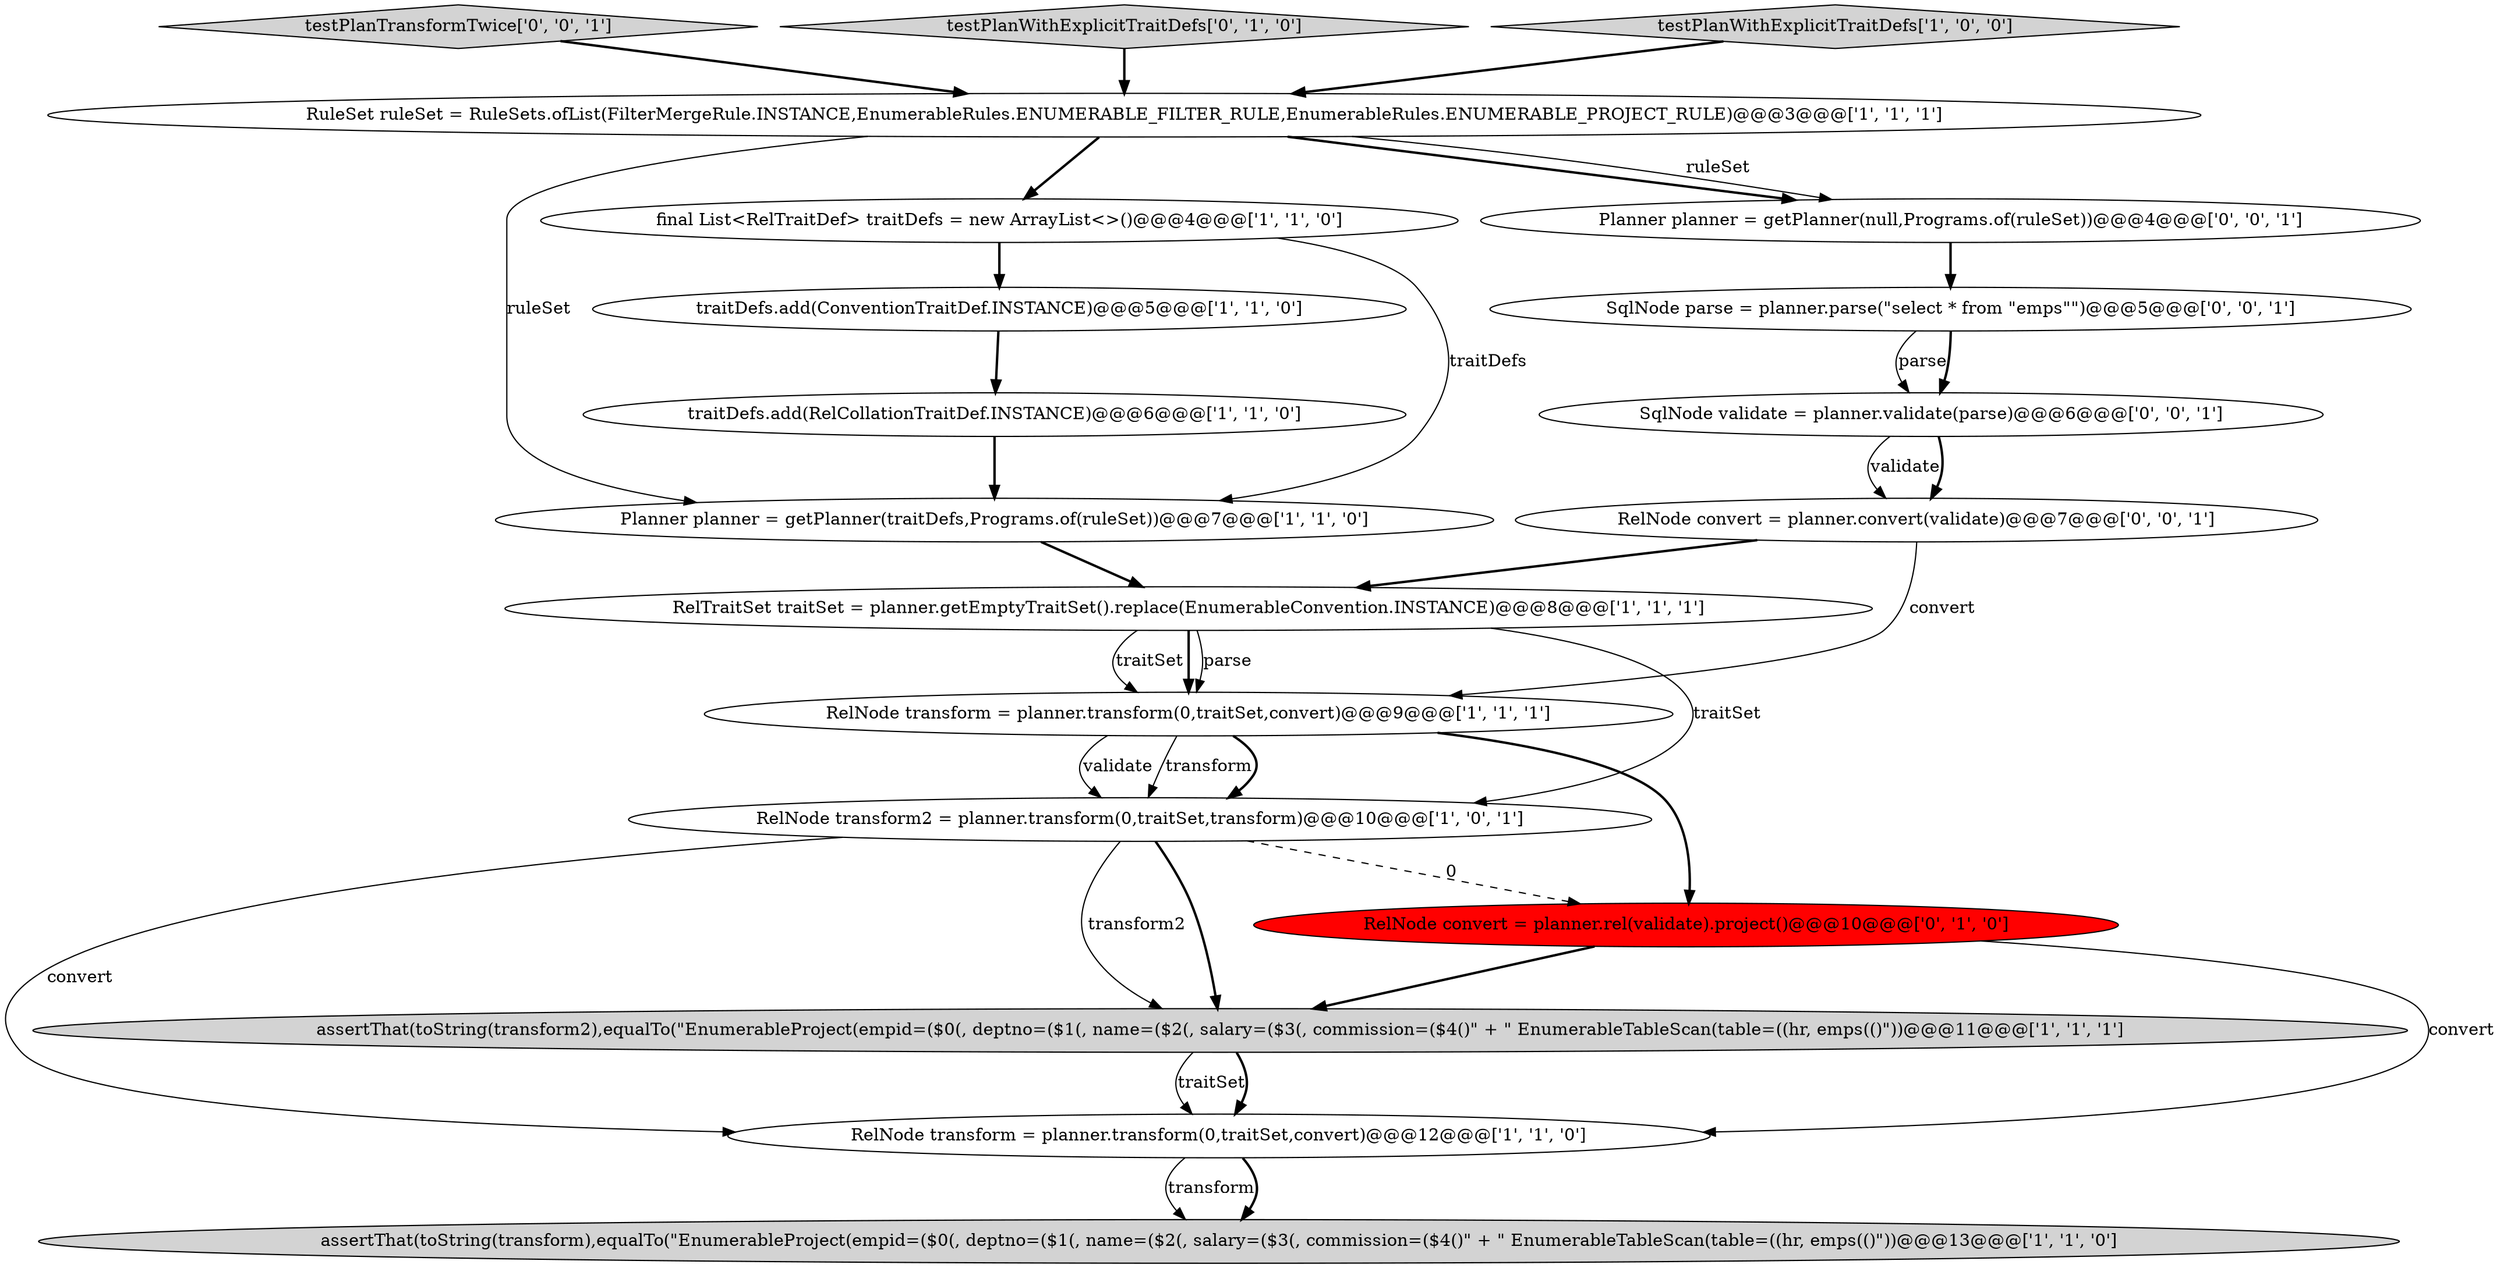 digraph {
12 [style = filled, label = "RelNode convert = planner.rel(validate).project()@@@10@@@['0', '1', '0']", fillcolor = red, shape = ellipse image = "AAA1AAABBB2BBB"];
0 [style = filled, label = "assertThat(toString(transform),equalTo(\"EnumerableProject(empid=($0(, deptno=($1(, name=($2(, salary=($3(, commission=($4()\" + \" EnumerableTableScan(table=((hr, emps(()\"))@@@13@@@['1', '1', '0']", fillcolor = lightgray, shape = ellipse image = "AAA0AAABBB1BBB"];
7 [style = filled, label = "RelNode transform2 = planner.transform(0,traitSet,transform)@@@10@@@['1', '0', '1']", fillcolor = white, shape = ellipse image = "AAA0AAABBB1BBB"];
11 [style = filled, label = "RelTraitSet traitSet = planner.getEmptyTraitSet().replace(EnumerableConvention.INSTANCE)@@@8@@@['1', '1', '1']", fillcolor = white, shape = ellipse image = "AAA0AAABBB1BBB"];
8 [style = filled, label = "final List<RelTraitDef> traitDefs = new ArrayList<>()@@@4@@@['1', '1', '0']", fillcolor = white, shape = ellipse image = "AAA0AAABBB1BBB"];
9 [style = filled, label = "Planner planner = getPlanner(traitDefs,Programs.of(ruleSet))@@@7@@@['1', '1', '0']", fillcolor = white, shape = ellipse image = "AAA0AAABBB1BBB"];
16 [style = filled, label = "testPlanTransformTwice['0', '0', '1']", fillcolor = lightgray, shape = diamond image = "AAA0AAABBB3BBB"];
17 [style = filled, label = "SqlNode parse = planner.parse(\"select * from \"emps\"\")@@@5@@@['0', '0', '1']", fillcolor = white, shape = ellipse image = "AAA0AAABBB3BBB"];
1 [style = filled, label = "RuleSet ruleSet = RuleSets.ofList(FilterMergeRule.INSTANCE,EnumerableRules.ENUMERABLE_FILTER_RULE,EnumerableRules.ENUMERABLE_PROJECT_RULE)@@@3@@@['1', '1', '1']", fillcolor = white, shape = ellipse image = "AAA0AAABBB1BBB"];
3 [style = filled, label = "RelNode transform = planner.transform(0,traitSet,convert)@@@9@@@['1', '1', '1']", fillcolor = white, shape = ellipse image = "AAA0AAABBB1BBB"];
10 [style = filled, label = "traitDefs.add(RelCollationTraitDef.INSTANCE)@@@6@@@['1', '1', '0']", fillcolor = white, shape = ellipse image = "AAA0AAABBB1BBB"];
15 [style = filled, label = "Planner planner = getPlanner(null,Programs.of(ruleSet))@@@4@@@['0', '0', '1']", fillcolor = white, shape = ellipse image = "AAA0AAABBB3BBB"];
5 [style = filled, label = "RelNode transform = planner.transform(0,traitSet,convert)@@@12@@@['1', '1', '0']", fillcolor = white, shape = ellipse image = "AAA0AAABBB1BBB"];
4 [style = filled, label = "assertThat(toString(transform2),equalTo(\"EnumerableProject(empid=($0(, deptno=($1(, name=($2(, salary=($3(, commission=($4()\" + \" EnumerableTableScan(table=((hr, emps(()\"))@@@11@@@['1', '1', '1']", fillcolor = lightgray, shape = ellipse image = "AAA0AAABBB1BBB"];
13 [style = filled, label = "testPlanWithExplicitTraitDefs['0', '1', '0']", fillcolor = lightgray, shape = diamond image = "AAA0AAABBB2BBB"];
14 [style = filled, label = "RelNode convert = planner.convert(validate)@@@7@@@['0', '0', '1']", fillcolor = white, shape = ellipse image = "AAA0AAABBB3BBB"];
18 [style = filled, label = "SqlNode validate = planner.validate(parse)@@@6@@@['0', '0', '1']", fillcolor = white, shape = ellipse image = "AAA0AAABBB3BBB"];
2 [style = filled, label = "traitDefs.add(ConventionTraitDef.INSTANCE)@@@5@@@['1', '1', '0']", fillcolor = white, shape = ellipse image = "AAA0AAABBB1BBB"];
6 [style = filled, label = "testPlanWithExplicitTraitDefs['1', '0', '0']", fillcolor = lightgray, shape = diamond image = "AAA0AAABBB1BBB"];
12->5 [style = solid, label="convert"];
1->8 [style = bold, label=""];
9->11 [style = bold, label=""];
3->7 [style = solid, label="transform"];
5->0 [style = solid, label="transform"];
1->15 [style = bold, label=""];
7->5 [style = solid, label="convert"];
18->14 [style = solid, label="validate"];
7->4 [style = bold, label=""];
3->12 [style = bold, label=""];
8->9 [style = solid, label="traitDefs"];
7->4 [style = solid, label="transform2"];
1->15 [style = solid, label="ruleSet"];
2->10 [style = bold, label=""];
13->1 [style = bold, label=""];
4->5 [style = solid, label="traitSet"];
14->3 [style = solid, label="convert"];
6->1 [style = bold, label=""];
15->17 [style = bold, label=""];
8->2 [style = bold, label=""];
3->7 [style = bold, label=""];
11->3 [style = bold, label=""];
5->0 [style = bold, label=""];
12->4 [style = bold, label=""];
16->1 [style = bold, label=""];
11->3 [style = solid, label="parse"];
11->7 [style = solid, label="traitSet"];
17->18 [style = solid, label="parse"];
7->12 [style = dashed, label="0"];
10->9 [style = bold, label=""];
3->7 [style = solid, label="validate"];
1->9 [style = solid, label="ruleSet"];
14->11 [style = bold, label=""];
4->5 [style = bold, label=""];
18->14 [style = bold, label=""];
17->18 [style = bold, label=""];
11->3 [style = solid, label="traitSet"];
}
